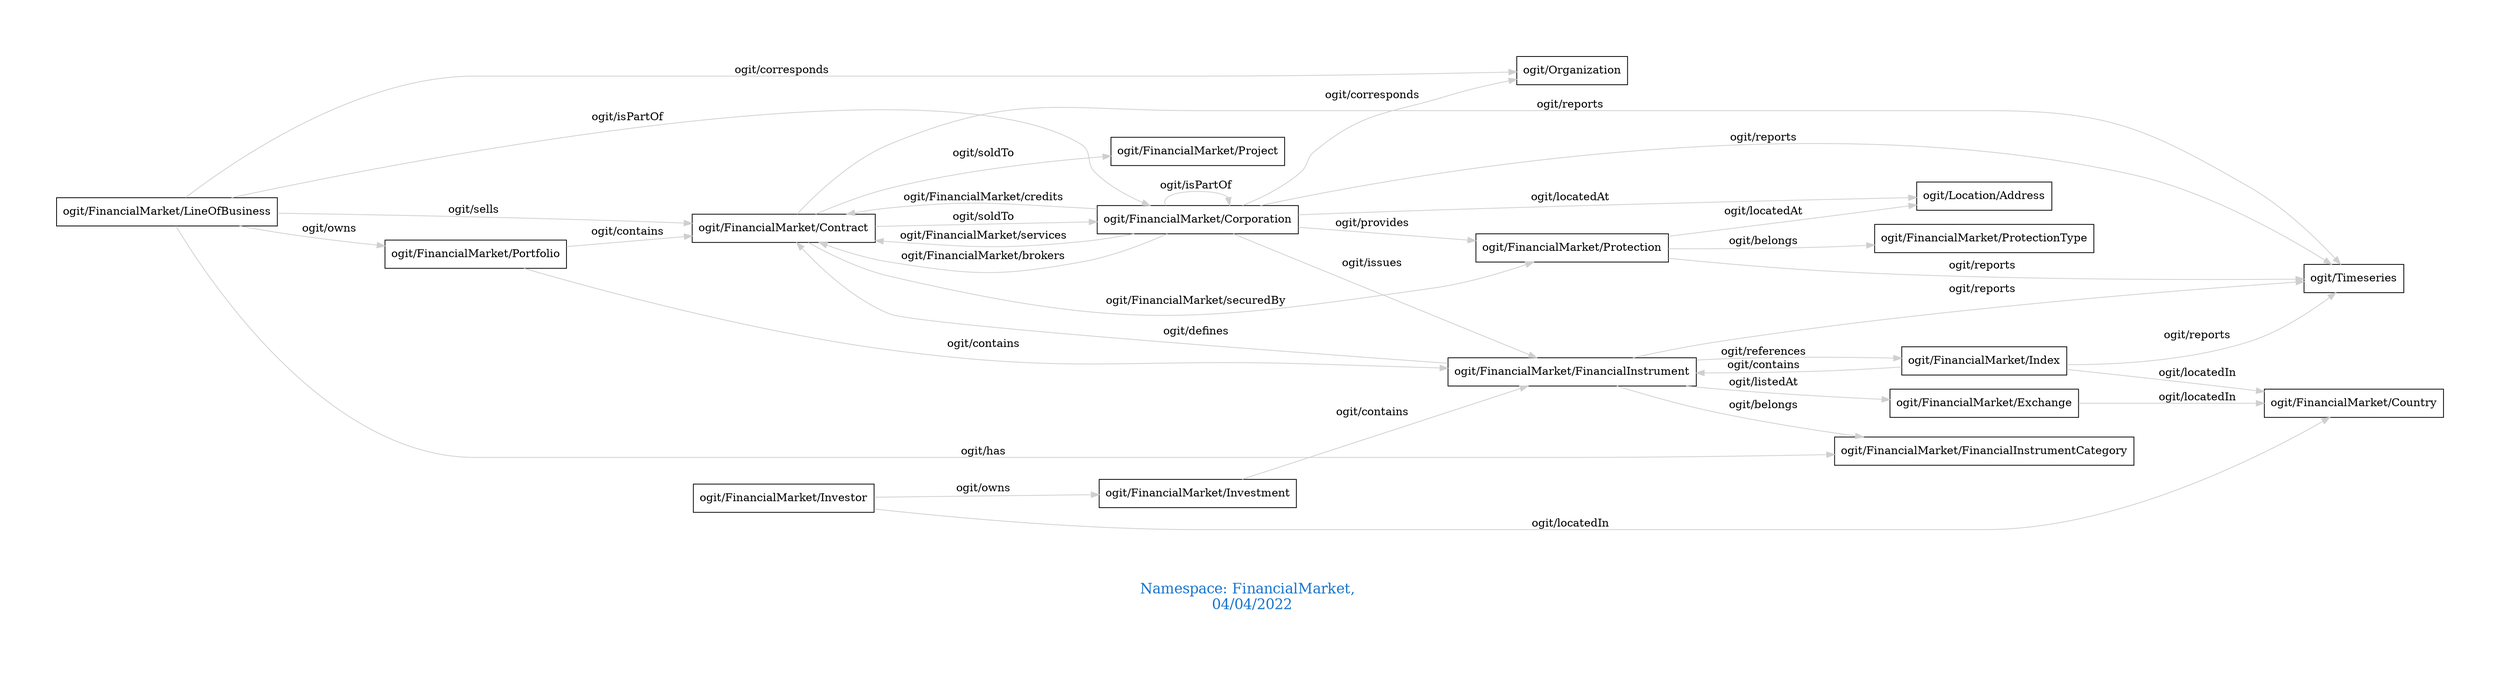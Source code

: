 digraph OGIT_ontology {
 graph [ rankdir= LR,pad=1 
fontsize = 18,
fontcolor= dodgerblue3,label = "\n\n\nNamespace: FinancialMarket, \n 04/04/2022"];
node[shape=polygon];
edge [  color="gray81"];

   "ogit/FinancialMarket/Contract" -> "ogit/FinancialMarket/Project" [label="   ogit/soldTo    "];
   "ogit/FinancialMarket/Contract" -> "ogit/FinancialMarket/Corporation" [label="   ogit/soldTo    "];
   "ogit/FinancialMarket/Index" -> "ogit/FinancialMarket/FinancialInstrument" [label="   ogit/contains    "];
   "ogit/FinancialMarket/Investment" -> "ogit/FinancialMarket/FinancialInstrument" [label="   ogit/contains    "];
   "ogit/FinancialMarket/Portfolio" -> "ogit/FinancialMarket/FinancialInstrument" [label="   ogit/contains    "];
   "ogit/FinancialMarket/Portfolio" -> "ogit/FinancialMarket/Contract" [label="   ogit/contains    "];
   "ogit/FinancialMarket/FinancialInstrument" -> "ogit/FinancialMarket/Contract" [label="   ogit/defines    "];
   "ogit/FinancialMarket/Corporation" -> "ogit/Location/Address" [label="   ogit/locatedAt    "];
   "ogit/FinancialMarket/Protection" -> "ogit/Location/Address" [label="   ogit/locatedAt    "];
   "ogit/FinancialMarket/Corporation" -> "ogit/FinancialMarket/Contract" [label="   ogit/FinancialMarket/services    "];
   "ogit/FinancialMarket/LineOfBusiness" -> "ogit/FinancialMarket/Contract" [label="   ogit/sells    "];
   "ogit/FinancialMarket/Exchange" -> "ogit/FinancialMarket/Country" [label="   ogit/locatedIn    "];
   "ogit/FinancialMarket/Index" -> "ogit/FinancialMarket/Country" [label="   ogit/locatedIn    "];
   "ogit/FinancialMarket/Investor" -> "ogit/FinancialMarket/Country" [label="   ogit/locatedIn    "];
   "ogit/FinancialMarket/Corporation" -> "ogit/Organization" [label="   ogit/corresponds    "];
   "ogit/FinancialMarket/LineOfBusiness" -> "ogit/Organization" [label="   ogit/corresponds    "];
   "ogit/FinancialMarket/Corporation" -> "ogit/FinancialMarket/FinancialInstrument" [label="   ogit/issues    "];
   "ogit/FinancialMarket/Corporation" -> "ogit/FinancialMarket/Contract" [label="   ogit/FinancialMarket/brokers    "];
   "ogit/FinancialMarket/FinancialInstrument" -> "ogit/FinancialMarket/Exchange" [label="   ogit/listedAt    "];
   "ogit/FinancialMarket/Corporation" -> "ogit/FinancialMarket/Protection" [label="   ogit/provides    "];
   "ogit/FinancialMarket/Investor" -> "ogit/FinancialMarket/Investment" [label="   ogit/owns    "];
   "ogit/FinancialMarket/LineOfBusiness" -> "ogit/FinancialMarket/Portfolio" [label="   ogit/owns    "];
   "ogit/FinancialMarket/Corporation" -> "ogit/FinancialMarket/Contract" [label="   ogit/FinancialMarket/credits    "];
   "ogit/FinancialMarket/FinancialInstrument" -> "ogit/FinancialMarket/Index" [label="   ogit/references    "];
   "ogit/FinancialMarket/FinancialInstrument" -> "ogit/FinancialMarket/FinancialInstrumentCategory" [label="   ogit/belongs    "];
   "ogit/FinancialMarket/Protection" -> "ogit/FinancialMarket/ProtectionType" [label="   ogit/belongs    "];
   "ogit/FinancialMarket/Contract" -> "ogit/Timeseries" [label="   ogit/reports    "];
   "ogit/FinancialMarket/Corporation" -> "ogit/Timeseries" [label="   ogit/reports    "];
   "ogit/FinancialMarket/FinancialInstrument" -> "ogit/Timeseries" [label="   ogit/reports    "];
   "ogit/FinancialMarket/Index" -> "ogit/Timeseries" [label="   ogit/reports    "];
   "ogit/FinancialMarket/Protection" -> "ogit/Timeseries" [label="   ogit/reports    "];
   "ogit/FinancialMarket/Contract" -> "ogit/FinancialMarket/Protection" [label="   ogit/FinancialMarket/securedBy    "];
   "ogit/FinancialMarket/LineOfBusiness" -> "ogit/FinancialMarket/FinancialInstrumentCategory" [label="   ogit/has    "];
   "ogit/FinancialMarket/LineOfBusiness" -> "ogit/FinancialMarket/Corporation" [label="   ogit/isPartOf    "];
   "ogit/FinancialMarket/Corporation" -> "ogit/FinancialMarket/Corporation" [label="   ogit/isPartOf    "];
}
